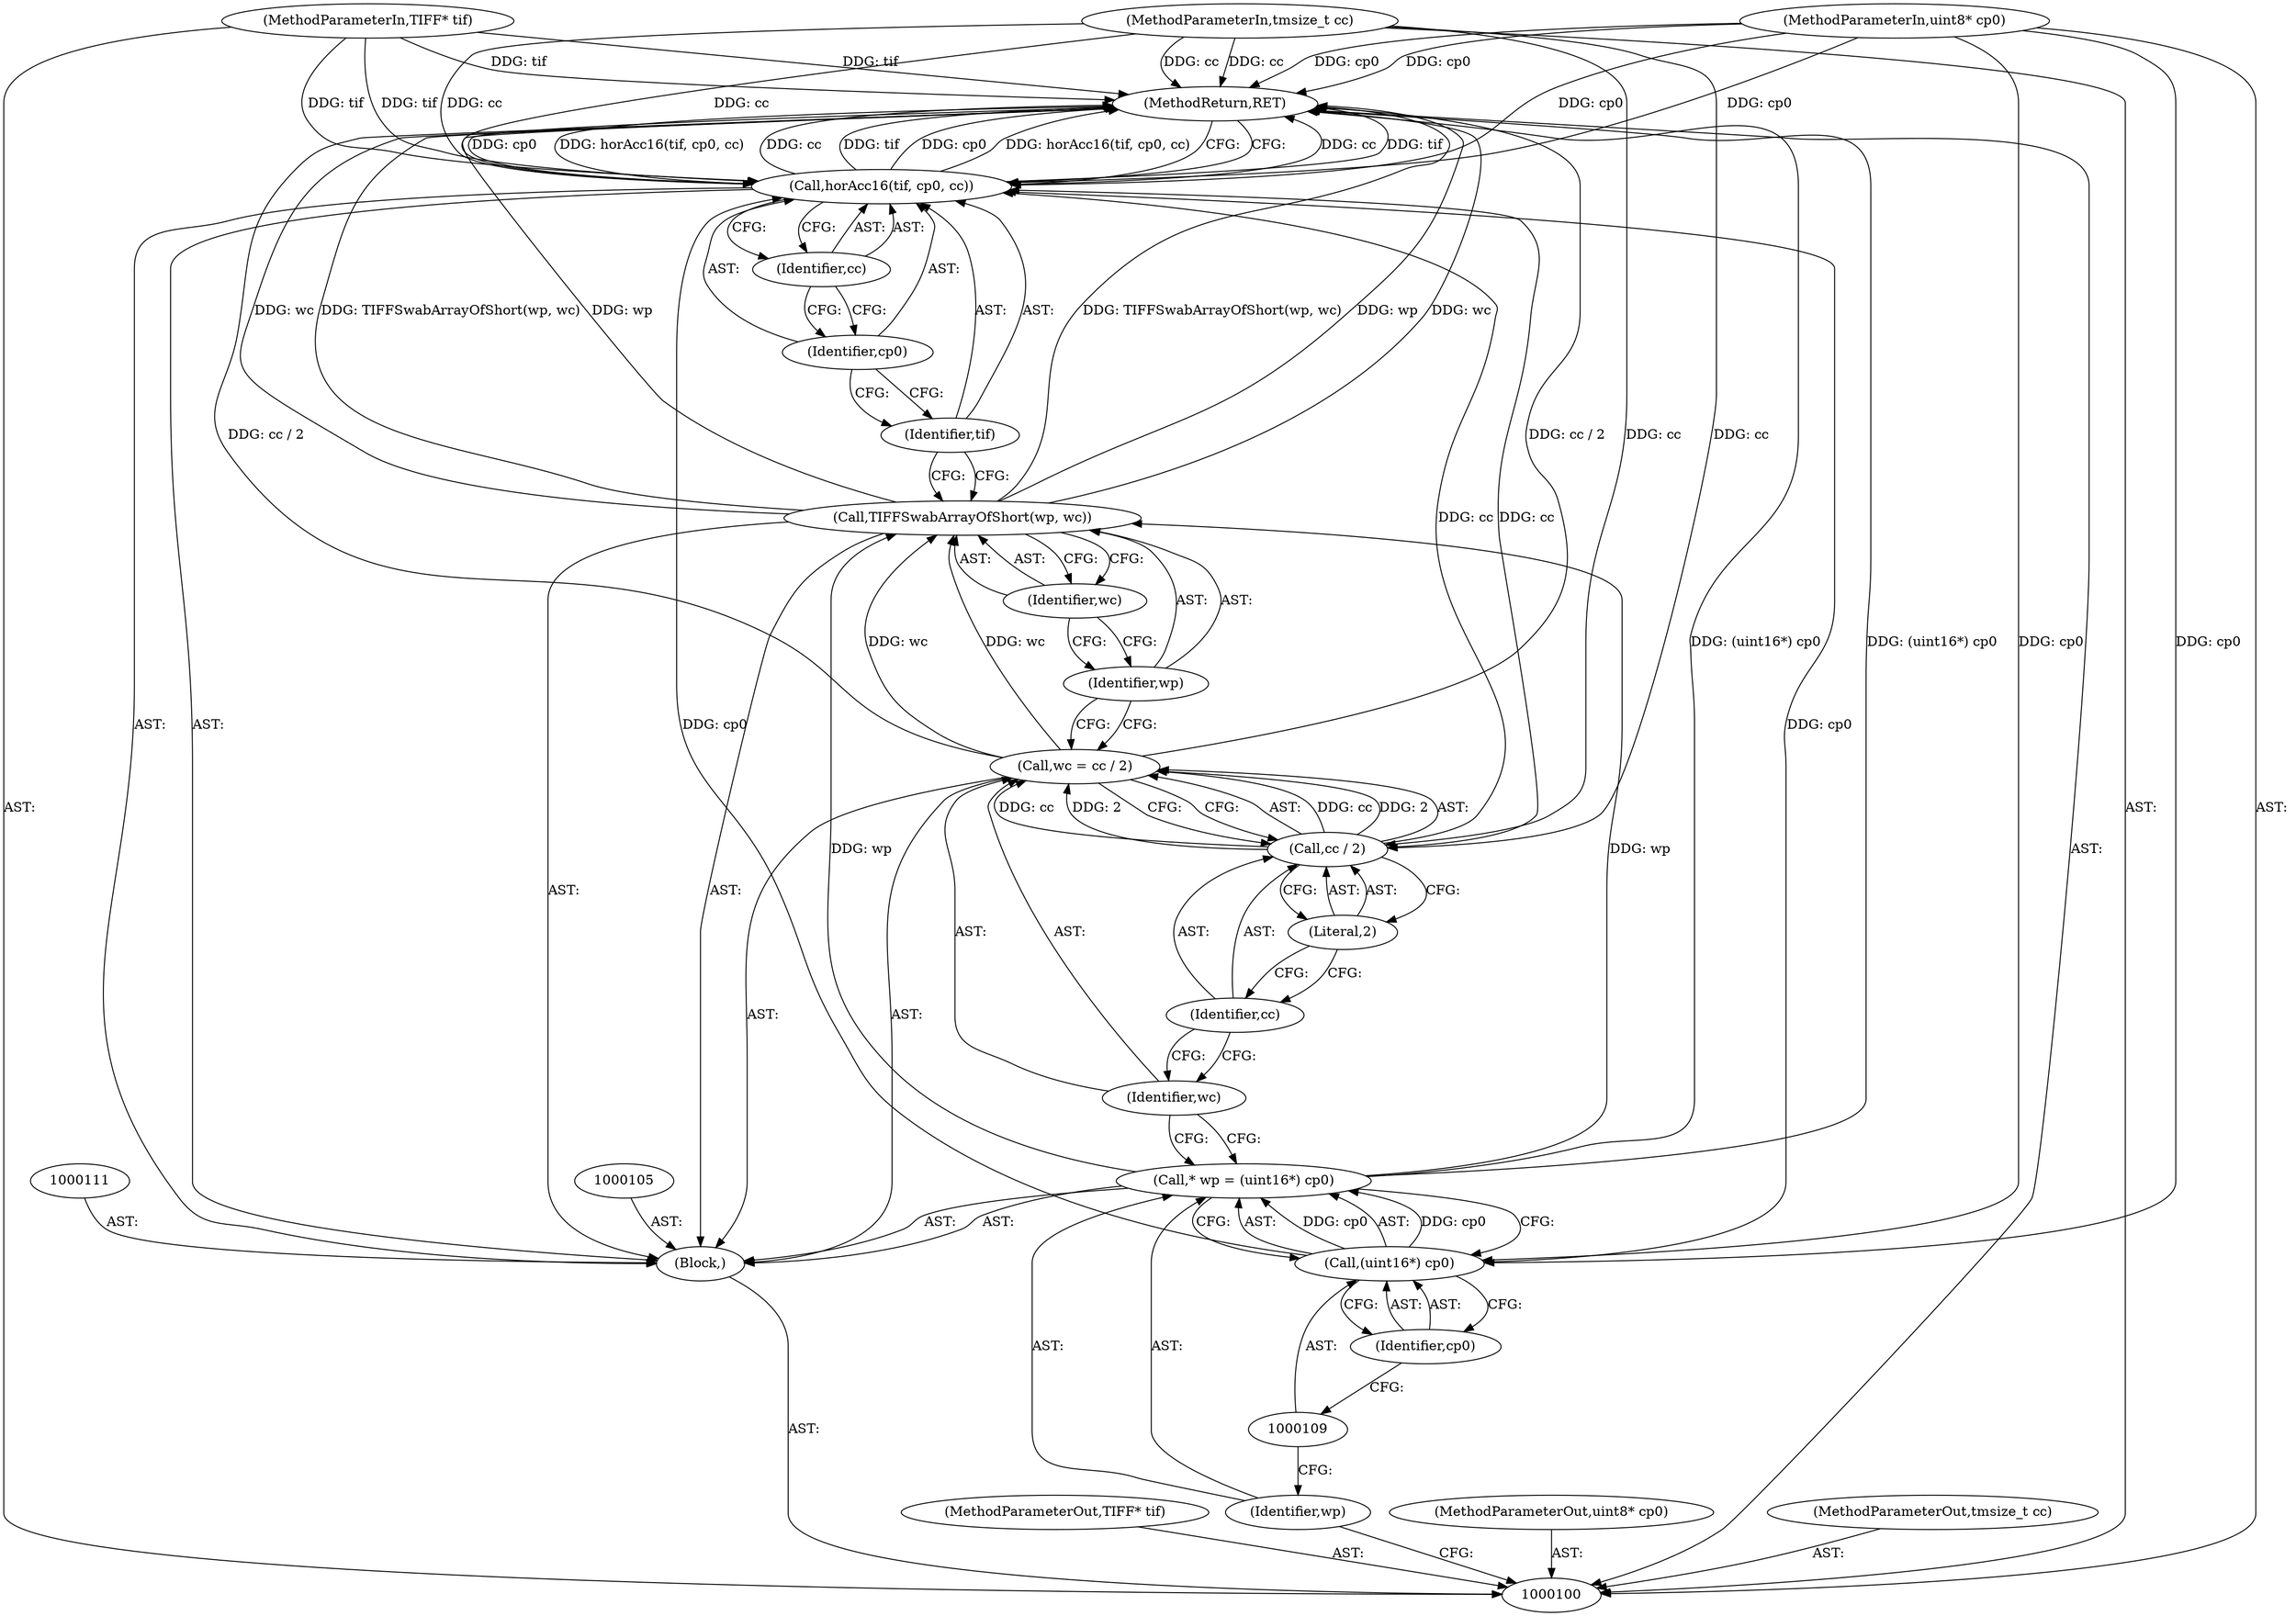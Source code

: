 digraph "1_libtiff_3ca657a8793dd011bf869695d72ad31c779c3cc1_11" {
"1000124" [label="(MethodReturn,RET)"];
"1000101" [label="(MethodParameterIn,TIFF* tif)"];
"1000158" [label="(MethodParameterOut,TIFF* tif)"];
"1000102" [label="(MethodParameterIn,uint8* cp0)"];
"1000159" [label="(MethodParameterOut,uint8* cp0)"];
"1000103" [label="(MethodParameterIn,tmsize_t cc)"];
"1000160" [label="(MethodParameterOut,tmsize_t cc)"];
"1000104" [label="(Block,)"];
"1000107" [label="(Identifier,wp)"];
"1000108" [label="(Call,(uint16*) cp0)"];
"1000110" [label="(Identifier,cp0)"];
"1000106" [label="(Call,* wp = (uint16*) cp0)"];
"1000112" [label="(Call,wc = cc / 2)"];
"1000113" [label="(Identifier,wc)"];
"1000114" [label="(Call,cc / 2)"];
"1000115" [label="(Identifier,cc)"];
"1000116" [label="(Literal,2)"];
"1000118" [label="(Identifier,wp)"];
"1000119" [label="(Identifier,wc)"];
"1000117" [label="(Call,TIFFSwabArrayOfShort(wp, wc))"];
"1000121" [label="(Identifier,tif)"];
"1000122" [label="(Identifier,cp0)"];
"1000123" [label="(Identifier,cc)"];
"1000120" [label="(Call,horAcc16(tif, cp0, cc))"];
"1000124" -> "1000100"  [label="AST: "];
"1000124" -> "1000120"  [label="CFG: "];
"1000117" -> "1000124"  [label="DDG: TIFFSwabArrayOfShort(wp, wc)"];
"1000117" -> "1000124"  [label="DDG: wp"];
"1000117" -> "1000124"  [label="DDG: wc"];
"1000106" -> "1000124"  [label="DDG: (uint16*) cp0"];
"1000112" -> "1000124"  [label="DDG: cc / 2"];
"1000120" -> "1000124"  [label="DDG: cc"];
"1000120" -> "1000124"  [label="DDG: tif"];
"1000120" -> "1000124"  [label="DDG: cp0"];
"1000120" -> "1000124"  [label="DDG: horAcc16(tif, cp0, cc)"];
"1000103" -> "1000124"  [label="DDG: cc"];
"1000102" -> "1000124"  [label="DDG: cp0"];
"1000101" -> "1000124"  [label="DDG: tif"];
"1000101" -> "1000100"  [label="AST: "];
"1000101" -> "1000124"  [label="DDG: tif"];
"1000101" -> "1000120"  [label="DDG: tif"];
"1000158" -> "1000100"  [label="AST: "];
"1000102" -> "1000100"  [label="AST: "];
"1000102" -> "1000124"  [label="DDG: cp0"];
"1000102" -> "1000108"  [label="DDG: cp0"];
"1000102" -> "1000120"  [label="DDG: cp0"];
"1000159" -> "1000100"  [label="AST: "];
"1000103" -> "1000100"  [label="AST: "];
"1000103" -> "1000124"  [label="DDG: cc"];
"1000103" -> "1000114"  [label="DDG: cc"];
"1000103" -> "1000120"  [label="DDG: cc"];
"1000160" -> "1000100"  [label="AST: "];
"1000104" -> "1000100"  [label="AST: "];
"1000105" -> "1000104"  [label="AST: "];
"1000106" -> "1000104"  [label="AST: "];
"1000111" -> "1000104"  [label="AST: "];
"1000112" -> "1000104"  [label="AST: "];
"1000117" -> "1000104"  [label="AST: "];
"1000120" -> "1000104"  [label="AST: "];
"1000107" -> "1000106"  [label="AST: "];
"1000107" -> "1000100"  [label="CFG: "];
"1000109" -> "1000107"  [label="CFG: "];
"1000108" -> "1000106"  [label="AST: "];
"1000108" -> "1000110"  [label="CFG: "];
"1000109" -> "1000108"  [label="AST: "];
"1000110" -> "1000108"  [label="AST: "];
"1000106" -> "1000108"  [label="CFG: "];
"1000108" -> "1000106"  [label="DDG: cp0"];
"1000102" -> "1000108"  [label="DDG: cp0"];
"1000108" -> "1000120"  [label="DDG: cp0"];
"1000110" -> "1000108"  [label="AST: "];
"1000110" -> "1000109"  [label="CFG: "];
"1000108" -> "1000110"  [label="CFG: "];
"1000106" -> "1000104"  [label="AST: "];
"1000106" -> "1000108"  [label="CFG: "];
"1000107" -> "1000106"  [label="AST: "];
"1000108" -> "1000106"  [label="AST: "];
"1000113" -> "1000106"  [label="CFG: "];
"1000106" -> "1000124"  [label="DDG: (uint16*) cp0"];
"1000108" -> "1000106"  [label="DDG: cp0"];
"1000106" -> "1000117"  [label="DDG: wp"];
"1000112" -> "1000104"  [label="AST: "];
"1000112" -> "1000114"  [label="CFG: "];
"1000113" -> "1000112"  [label="AST: "];
"1000114" -> "1000112"  [label="AST: "];
"1000118" -> "1000112"  [label="CFG: "];
"1000112" -> "1000124"  [label="DDG: cc / 2"];
"1000114" -> "1000112"  [label="DDG: cc"];
"1000114" -> "1000112"  [label="DDG: 2"];
"1000112" -> "1000117"  [label="DDG: wc"];
"1000113" -> "1000112"  [label="AST: "];
"1000113" -> "1000106"  [label="CFG: "];
"1000115" -> "1000113"  [label="CFG: "];
"1000114" -> "1000112"  [label="AST: "];
"1000114" -> "1000116"  [label="CFG: "];
"1000115" -> "1000114"  [label="AST: "];
"1000116" -> "1000114"  [label="AST: "];
"1000112" -> "1000114"  [label="CFG: "];
"1000114" -> "1000112"  [label="DDG: cc"];
"1000114" -> "1000112"  [label="DDG: 2"];
"1000103" -> "1000114"  [label="DDG: cc"];
"1000114" -> "1000120"  [label="DDG: cc"];
"1000115" -> "1000114"  [label="AST: "];
"1000115" -> "1000113"  [label="CFG: "];
"1000116" -> "1000115"  [label="CFG: "];
"1000116" -> "1000114"  [label="AST: "];
"1000116" -> "1000115"  [label="CFG: "];
"1000114" -> "1000116"  [label="CFG: "];
"1000118" -> "1000117"  [label="AST: "];
"1000118" -> "1000112"  [label="CFG: "];
"1000119" -> "1000118"  [label="CFG: "];
"1000119" -> "1000117"  [label="AST: "];
"1000119" -> "1000118"  [label="CFG: "];
"1000117" -> "1000119"  [label="CFG: "];
"1000117" -> "1000104"  [label="AST: "];
"1000117" -> "1000119"  [label="CFG: "];
"1000118" -> "1000117"  [label="AST: "];
"1000119" -> "1000117"  [label="AST: "];
"1000121" -> "1000117"  [label="CFG: "];
"1000117" -> "1000124"  [label="DDG: TIFFSwabArrayOfShort(wp, wc)"];
"1000117" -> "1000124"  [label="DDG: wp"];
"1000117" -> "1000124"  [label="DDG: wc"];
"1000106" -> "1000117"  [label="DDG: wp"];
"1000112" -> "1000117"  [label="DDG: wc"];
"1000121" -> "1000120"  [label="AST: "];
"1000121" -> "1000117"  [label="CFG: "];
"1000122" -> "1000121"  [label="CFG: "];
"1000122" -> "1000120"  [label="AST: "];
"1000122" -> "1000121"  [label="CFG: "];
"1000123" -> "1000122"  [label="CFG: "];
"1000123" -> "1000120"  [label="AST: "];
"1000123" -> "1000122"  [label="CFG: "];
"1000120" -> "1000123"  [label="CFG: "];
"1000120" -> "1000104"  [label="AST: "];
"1000120" -> "1000123"  [label="CFG: "];
"1000121" -> "1000120"  [label="AST: "];
"1000122" -> "1000120"  [label="AST: "];
"1000123" -> "1000120"  [label="AST: "];
"1000124" -> "1000120"  [label="CFG: "];
"1000120" -> "1000124"  [label="DDG: cc"];
"1000120" -> "1000124"  [label="DDG: tif"];
"1000120" -> "1000124"  [label="DDG: cp0"];
"1000120" -> "1000124"  [label="DDG: horAcc16(tif, cp0, cc)"];
"1000101" -> "1000120"  [label="DDG: tif"];
"1000108" -> "1000120"  [label="DDG: cp0"];
"1000102" -> "1000120"  [label="DDG: cp0"];
"1000114" -> "1000120"  [label="DDG: cc"];
"1000103" -> "1000120"  [label="DDG: cc"];
}
